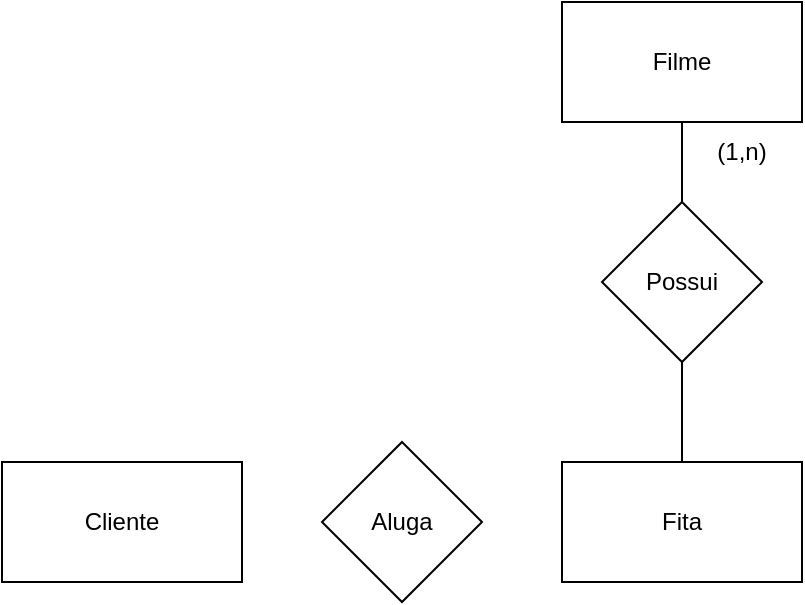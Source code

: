 <mxfile version="17.4.5" type="github">
  <diagram id="hlKNNaygD2c-LrH1RJo_" name="Page-1">
    <mxGraphModel dx="1067" dy="483" grid="1" gridSize="10" guides="1" tooltips="1" connect="1" arrows="1" fold="1" page="1" pageScale="1" pageWidth="827" pageHeight="1169" math="0" shadow="0">
      <root>
        <mxCell id="0" />
        <mxCell id="1" parent="0" />
        <mxCell id="zlksghrVBh-uvt9AdRd8-1" value="Fita" style="rounded=0;whiteSpace=wrap;html=1;" vertex="1" parent="1">
          <mxGeometry x="320" y="330" width="120" height="60" as="geometry" />
        </mxCell>
        <mxCell id="zlksghrVBh-uvt9AdRd8-2" value="Possui" style="rhombus;whiteSpace=wrap;html=1;" vertex="1" parent="1">
          <mxGeometry x="340" y="200" width="80" height="80" as="geometry" />
        </mxCell>
        <mxCell id="zlksghrVBh-uvt9AdRd8-3" value="Filme" style="rounded=0;whiteSpace=wrap;html=1;" vertex="1" parent="1">
          <mxGeometry x="320" y="100" width="120" height="60" as="geometry" />
        </mxCell>
        <mxCell id="zlksghrVBh-uvt9AdRd8-4" value="" style="endArrow=none;html=1;rounded=0;entryX=0.5;entryY=1;entryDx=0;entryDy=0;" edge="1" parent="1" target="zlksghrVBh-uvt9AdRd8-3">
          <mxGeometry width="50" height="50" relative="1" as="geometry">
            <mxPoint x="380" y="200" as="sourcePoint" />
            <mxPoint x="430" y="150" as="targetPoint" />
          </mxGeometry>
        </mxCell>
        <mxCell id="zlksghrVBh-uvt9AdRd8-5" value="" style="endArrow=none;html=1;rounded=0;exitX=0.5;exitY=0;exitDx=0;exitDy=0;" edge="1" parent="1" source="zlksghrVBh-uvt9AdRd8-1">
          <mxGeometry width="50" height="50" relative="1" as="geometry">
            <mxPoint x="330" y="330" as="sourcePoint" />
            <mxPoint x="380" y="280" as="targetPoint" />
          </mxGeometry>
        </mxCell>
        <mxCell id="zlksghrVBh-uvt9AdRd8-6" value="(1,n)" style="text;html=1;strokeColor=none;fillColor=none;align=center;verticalAlign=middle;whiteSpace=wrap;rounded=0;" vertex="1" parent="1">
          <mxGeometry x="380" y="160" width="60" height="30" as="geometry" />
        </mxCell>
        <mxCell id="zlksghrVBh-uvt9AdRd8-7" value="Aluga" style="rhombus;whiteSpace=wrap;html=1;" vertex="1" parent="1">
          <mxGeometry x="200" y="320" width="80" height="80" as="geometry" />
        </mxCell>
        <mxCell id="zlksghrVBh-uvt9AdRd8-8" value="Cliente" style="rounded=0;whiteSpace=wrap;html=1;" vertex="1" parent="1">
          <mxGeometry x="40" y="330" width="120" height="60" as="geometry" />
        </mxCell>
      </root>
    </mxGraphModel>
  </diagram>
</mxfile>

